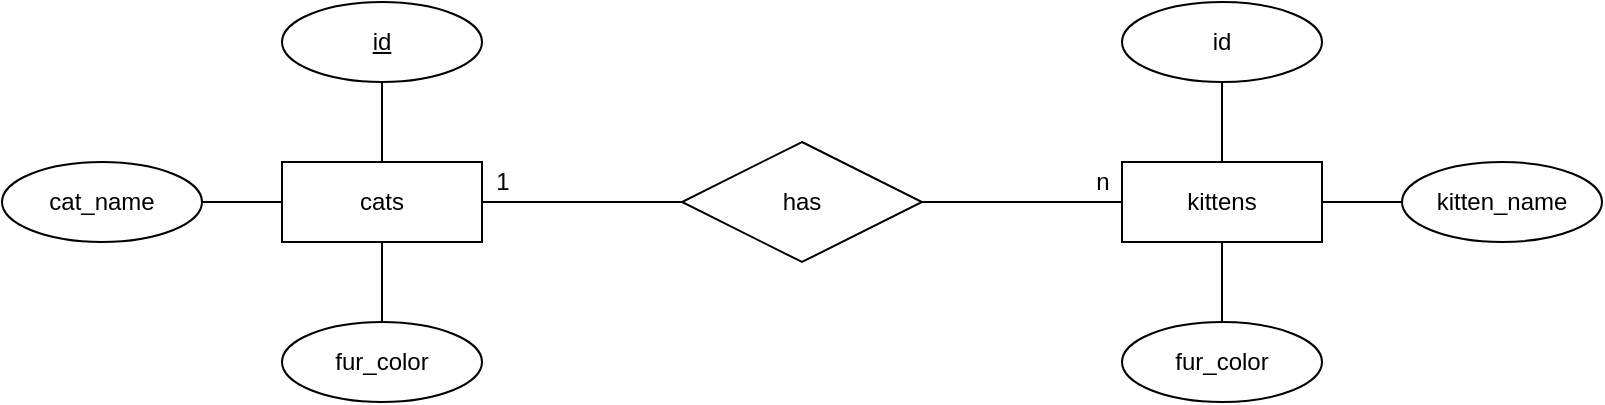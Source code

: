 <mxfile version="14.7.3" type="device"><diagram id="R2lEEEUBdFMjLlhIrx00" name="Page-1"><mxGraphModel dx="1038" dy="578" grid="1" gridSize="10" guides="1" tooltips="1" connect="1" arrows="1" fold="1" page="1" pageScale="1" pageWidth="850" pageHeight="1100" math="0" shadow="0" extFonts="Permanent Marker^https://fonts.googleapis.com/css?family=Permanent+Marker"><root><mxCell id="0"/><mxCell id="1" parent="0"/><mxCell id="fVQ4kuDZI9TlIbukKpGR-3" value="cats" style="whiteSpace=wrap;html=1;align=center;" vertex="1" parent="1"><mxGeometry x="260" y="240" width="100" height="40" as="geometry"/></mxCell><mxCell id="fVQ4kuDZI9TlIbukKpGR-4" value="&lt;u&gt;id&lt;/u&gt;" style="ellipse;whiteSpace=wrap;html=1;align=center;" vertex="1" parent="1"><mxGeometry x="260" y="160" width="100" height="40" as="geometry"/></mxCell><mxCell id="fVQ4kuDZI9TlIbukKpGR-5" value="fur_color" style="ellipse;whiteSpace=wrap;html=1;align=center;" vertex="1" parent="1"><mxGeometry x="260" y="320" width="100" height="40" as="geometry"/></mxCell><mxCell id="fVQ4kuDZI9TlIbukKpGR-6" value="cat_name" style="ellipse;whiteSpace=wrap;html=1;align=center;" vertex="1" parent="1"><mxGeometry x="120" y="240" width="100" height="40" as="geometry"/></mxCell><mxCell id="fVQ4kuDZI9TlIbukKpGR-7" value="" style="endArrow=none;html=1;entryX=0.5;entryY=1;entryDx=0;entryDy=0;exitX=0.5;exitY=0;exitDx=0;exitDy=0;" edge="1" parent="1" source="fVQ4kuDZI9TlIbukKpGR-3" target="fVQ4kuDZI9TlIbukKpGR-4"><mxGeometry width="50" height="50" relative="1" as="geometry"><mxPoint x="500" y="400" as="sourcePoint"/><mxPoint x="550" y="350" as="targetPoint"/></mxGeometry></mxCell><mxCell id="fVQ4kuDZI9TlIbukKpGR-8" value="" style="endArrow=none;html=1;entryX=1;entryY=0.5;entryDx=0;entryDy=0;" edge="1" parent="1" target="fVQ4kuDZI9TlIbukKpGR-6"><mxGeometry width="50" height="50" relative="1" as="geometry"><mxPoint x="260" y="260" as="sourcePoint"/><mxPoint x="320" y="210" as="targetPoint"/></mxGeometry></mxCell><mxCell id="fVQ4kuDZI9TlIbukKpGR-9" value="" style="endArrow=none;html=1;entryX=0.5;entryY=0;entryDx=0;entryDy=0;exitX=0.5;exitY=1;exitDx=0;exitDy=0;" edge="1" parent="1" source="fVQ4kuDZI9TlIbukKpGR-3" target="fVQ4kuDZI9TlIbukKpGR-5"><mxGeometry width="50" height="50" relative="1" as="geometry"><mxPoint x="270" y="270" as="sourcePoint"/><mxPoint x="230" y="270" as="targetPoint"/></mxGeometry></mxCell><mxCell id="fVQ4kuDZI9TlIbukKpGR-10" value="kittens" style="whiteSpace=wrap;html=1;align=center;" vertex="1" parent="1"><mxGeometry x="680" y="240" width="100" height="40" as="geometry"/></mxCell><mxCell id="fVQ4kuDZI9TlIbukKpGR-11" value="id" style="ellipse;whiteSpace=wrap;html=1;align=center;" vertex="1" parent="1"><mxGeometry x="680" y="160" width="100" height="40" as="geometry"/></mxCell><mxCell id="fVQ4kuDZI9TlIbukKpGR-12" value="fur_color" style="ellipse;whiteSpace=wrap;html=1;align=center;" vertex="1" parent="1"><mxGeometry x="680" y="320" width="100" height="40" as="geometry"/></mxCell><mxCell id="fVQ4kuDZI9TlIbukKpGR-13" value="kitten_name" style="ellipse;whiteSpace=wrap;html=1;align=center;" vertex="1" parent="1"><mxGeometry x="820" y="240" width="100" height="40" as="geometry"/></mxCell><mxCell id="fVQ4kuDZI9TlIbukKpGR-14" value="" style="endArrow=none;html=1;entryX=0.5;entryY=1;entryDx=0;entryDy=0;exitX=0.5;exitY=0;exitDx=0;exitDy=0;" edge="1" parent="1" source="fVQ4kuDZI9TlIbukKpGR-10" target="fVQ4kuDZI9TlIbukKpGR-11"><mxGeometry width="50" height="50" relative="1" as="geometry"><mxPoint x="920" y="400" as="sourcePoint"/><mxPoint x="970" y="350" as="targetPoint"/></mxGeometry></mxCell><mxCell id="fVQ4kuDZI9TlIbukKpGR-15" value="" style="endArrow=none;html=1;entryX=0.5;entryY=0;entryDx=0;entryDy=0;exitX=0.5;exitY=1;exitDx=0;exitDy=0;" edge="1" parent="1" source="fVQ4kuDZI9TlIbukKpGR-10" target="fVQ4kuDZI9TlIbukKpGR-12"><mxGeometry width="50" height="50" relative="1" as="geometry"><mxPoint x="690" y="270" as="sourcePoint"/><mxPoint x="650" y="270" as="targetPoint"/></mxGeometry></mxCell><mxCell id="fVQ4kuDZI9TlIbukKpGR-16" value="" style="endArrow=none;html=1;entryX=0;entryY=0.5;entryDx=0;entryDy=0;exitX=1;exitY=0.5;exitDx=0;exitDy=0;" edge="1" parent="1" source="fVQ4kuDZI9TlIbukKpGR-10" target="fVQ4kuDZI9TlIbukKpGR-13"><mxGeometry width="50" height="50" relative="1" as="geometry"><mxPoint x="740" y="250" as="sourcePoint"/><mxPoint x="740" y="210" as="targetPoint"/></mxGeometry></mxCell><mxCell id="fVQ4kuDZI9TlIbukKpGR-17" value="has" style="shape=rhombus;perimeter=rhombusPerimeter;whiteSpace=wrap;html=1;align=center;" vertex="1" parent="1"><mxGeometry x="460" y="230" width="120" height="60" as="geometry"/></mxCell><mxCell id="fVQ4kuDZI9TlIbukKpGR-18" value="" style="endArrow=none;html=1;entryX=0;entryY=0.5;entryDx=0;entryDy=0;exitX=1;exitY=0.5;exitDx=0;exitDy=0;" edge="1" parent="1" source="fVQ4kuDZI9TlIbukKpGR-17" target="fVQ4kuDZI9TlIbukKpGR-10"><mxGeometry width="50" height="50" relative="1" as="geometry"><mxPoint x="500" y="400" as="sourcePoint"/><mxPoint x="550" y="350" as="targetPoint"/></mxGeometry></mxCell><mxCell id="fVQ4kuDZI9TlIbukKpGR-19" value="" style="endArrow=none;html=1;entryX=1;entryY=0.5;entryDx=0;entryDy=0;exitX=0;exitY=0.5;exitDx=0;exitDy=0;" edge="1" parent="1" source="fVQ4kuDZI9TlIbukKpGR-17" target="fVQ4kuDZI9TlIbukKpGR-3"><mxGeometry width="50" height="50" relative="1" as="geometry"><mxPoint x="590" y="270" as="sourcePoint"/><mxPoint x="690" y="270" as="targetPoint"/></mxGeometry></mxCell><mxCell id="fVQ4kuDZI9TlIbukKpGR-20" value="1" style="text;html=1;align=center;verticalAlign=middle;resizable=0;points=[];autosize=1;strokeColor=none;" vertex="1" parent="1"><mxGeometry x="360" y="240" width="20" height="20" as="geometry"/></mxCell><mxCell id="fVQ4kuDZI9TlIbukKpGR-21" value="n" style="text;html=1;align=center;verticalAlign=middle;resizable=0;points=[];autosize=1;strokeColor=none;" vertex="1" parent="1"><mxGeometry x="660" y="240" width="20" height="20" as="geometry"/></mxCell></root></mxGraphModel></diagram></mxfile>